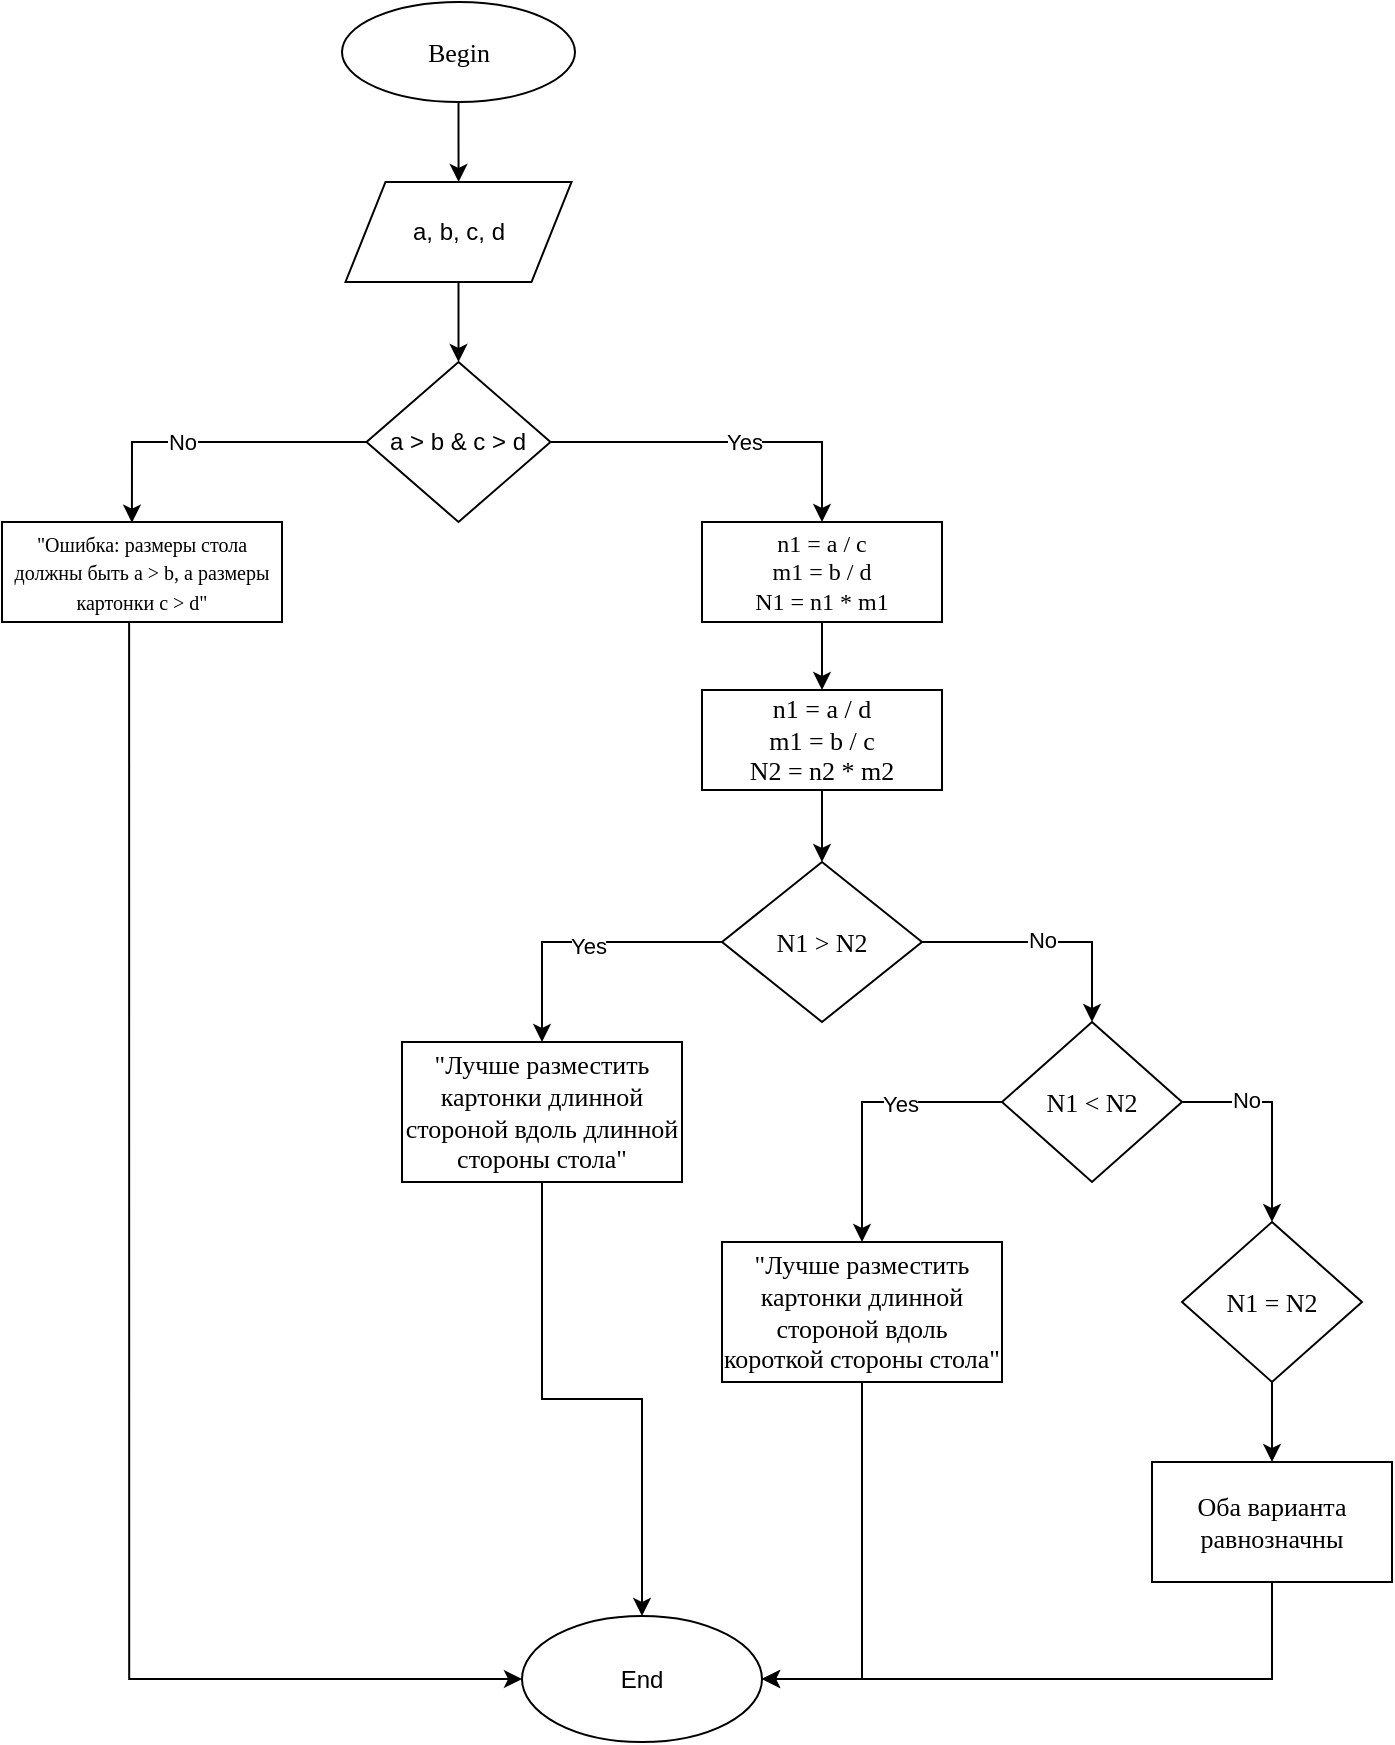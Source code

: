 <mxfile version="24.8.4">
  <diagram name="Страница — 1" id="T017fsJPNhUzcpo0UkNv">
    <mxGraphModel dx="1434" dy="780" grid="1" gridSize="10" guides="1" tooltips="1" connect="1" arrows="1" fold="1" page="1" pageScale="1" pageWidth="583" pageHeight="827" math="0" shadow="0">
      <root>
        <mxCell id="0" />
        <mxCell id="1" parent="0" />
        <mxCell id="GLSh_lP_LO2hRpxLr49b-1" style="edgeStyle=orthogonalEdgeStyle;rounded=0;orthogonalLoop=1;jettySize=auto;html=1;" edge="1" parent="1" source="GLSh_lP_LO2hRpxLr49b-2" target="GLSh_lP_LO2hRpxLr49b-4">
          <mxGeometry relative="1" as="geometry" />
        </mxCell>
        <mxCell id="GLSh_lP_LO2hRpxLr49b-2" value="Begin" style="ellipse;whiteSpace=wrap;html=1;fontFamily=Times New Roman;fontColor=#000000;fontSize=13;" vertex="1" parent="1">
          <mxGeometry x="220" y="20" width="116.5" height="50" as="geometry" />
        </mxCell>
        <mxCell id="GLSh_lP_LO2hRpxLr49b-3" style="edgeStyle=orthogonalEdgeStyle;rounded=0;orthogonalLoop=1;jettySize=auto;html=1;exitX=0.5;exitY=1;exitDx=0;exitDy=0;" edge="1" parent="1" source="GLSh_lP_LO2hRpxLr49b-4" target="GLSh_lP_LO2hRpxLr49b-7">
          <mxGeometry relative="1" as="geometry" />
        </mxCell>
        <mxCell id="GLSh_lP_LO2hRpxLr49b-4" value="a, b, c, d" style="shape=parallelogram;perimeter=parallelogramPerimeter;whiteSpace=wrap;html=1;fixedSize=1;" vertex="1" parent="1">
          <mxGeometry x="221.75" y="110" width="113" height="50" as="geometry" />
        </mxCell>
        <mxCell id="GLSh_lP_LO2hRpxLr49b-5" style="edgeStyle=orthogonalEdgeStyle;rounded=0;orthogonalLoop=1;jettySize=auto;html=1;entryX=0.5;entryY=0;entryDx=0;entryDy=0;" edge="1" parent="1" source="GLSh_lP_LO2hRpxLr49b-7" target="GLSh_lP_LO2hRpxLr49b-11">
          <mxGeometry relative="1" as="geometry" />
        </mxCell>
        <mxCell id="GLSh_lP_LO2hRpxLr49b-6" value="Yes" style="edgeLabel;html=1;align=center;verticalAlign=middle;resizable=0;points=[];" vertex="1" connectable="0" parent="GLSh_lP_LO2hRpxLr49b-5">
          <mxGeometry x="0.1" relative="1" as="geometry">
            <mxPoint as="offset" />
          </mxGeometry>
        </mxCell>
        <mxCell id="GLSh_lP_LO2hRpxLr49b-7" value="a &amp;gt; b &amp;amp; c &amp;gt; d" style="rhombus;whiteSpace=wrap;html=1;" vertex="1" parent="1">
          <mxGeometry x="232.25" y="200" width="92" height="80" as="geometry" />
        </mxCell>
        <mxCell id="GLSh_lP_LO2hRpxLr49b-8" style="edgeStyle=orthogonalEdgeStyle;rounded=0;orthogonalLoop=1;jettySize=auto;html=1;entryX=0;entryY=0.5;entryDx=0;entryDy=0;exitX=0.454;exitY=1;exitDx=0;exitDy=0;exitPerimeter=0;" edge="1" parent="1" source="GLSh_lP_LO2hRpxLr49b-9" target="GLSh_lP_LO2hRpxLr49b-34">
          <mxGeometry relative="1" as="geometry" />
        </mxCell>
        <mxCell id="GLSh_lP_LO2hRpxLr49b-9" value="&lt;span style=&quot;text-align: start; white-space-collapse: preserve; background-color: rgb(255, 255, 255);&quot;&gt;&lt;font style=&quot;font-size: 10px;&quot; face=&quot;Times New Roman&quot;&gt;&quot;Ошибка: размеры стола должны быть a &amp;gt; b, а размеры картонки c &amp;gt; d&quot;&lt;/font&gt;&lt;/span&gt;" style="rounded=0;whiteSpace=wrap;html=1;" vertex="1" parent="1">
          <mxGeometry x="50" y="280" width="140" height="50" as="geometry" />
        </mxCell>
        <mxCell id="GLSh_lP_LO2hRpxLr49b-10" style="edgeStyle=orthogonalEdgeStyle;rounded=0;orthogonalLoop=1;jettySize=auto;html=1;" edge="1" parent="1" source="GLSh_lP_LO2hRpxLr49b-11" target="GLSh_lP_LO2hRpxLr49b-15">
          <mxGeometry relative="1" as="geometry" />
        </mxCell>
        <mxCell id="GLSh_lP_LO2hRpxLr49b-11" value="&lt;font style=&quot;font-size: 12px;&quot; face=&quot;Times New Roman&quot;&gt;n1 = a / c&lt;/font&gt;&lt;div style=&quot;&quot;&gt;&lt;font style=&quot;font-size: 12px;&quot; face=&quot;dbqERhXnwNJHvy-pUjwD&quot;&gt;m1 = b / d&lt;/font&gt;&lt;/div&gt;&lt;div style=&quot;&quot;&gt;&lt;font style=&quot;font-size: 12px;&quot; face=&quot;dbqERhXnwNJHvy-pUjwD&quot;&gt;N1 = n1 * m1&lt;/font&gt;&lt;/div&gt;" style="rounded=0;whiteSpace=wrap;html=1;" vertex="1" parent="1">
          <mxGeometry x="400" y="280" width="120" height="50" as="geometry" />
        </mxCell>
        <mxCell id="GLSh_lP_LO2hRpxLr49b-12" style="edgeStyle=orthogonalEdgeStyle;rounded=0;orthogonalLoop=1;jettySize=auto;html=1;entryX=0.464;entryY=0.007;entryDx=0;entryDy=0;entryPerimeter=0;" edge="1" parent="1" source="GLSh_lP_LO2hRpxLr49b-7" target="GLSh_lP_LO2hRpxLr49b-9">
          <mxGeometry relative="1" as="geometry" />
        </mxCell>
        <mxCell id="GLSh_lP_LO2hRpxLr49b-13" value="No" style="edgeLabel;html=1;align=center;verticalAlign=middle;resizable=0;points=[];" vertex="1" connectable="0" parent="GLSh_lP_LO2hRpxLr49b-12">
          <mxGeometry x="0.171" relative="1" as="geometry">
            <mxPoint as="offset" />
          </mxGeometry>
        </mxCell>
        <mxCell id="GLSh_lP_LO2hRpxLr49b-14" style="edgeStyle=orthogonalEdgeStyle;rounded=0;orthogonalLoop=1;jettySize=auto;html=1;" edge="1" parent="1" source="GLSh_lP_LO2hRpxLr49b-15" target="GLSh_lP_LO2hRpxLr49b-20">
          <mxGeometry relative="1" as="geometry" />
        </mxCell>
        <mxCell id="GLSh_lP_LO2hRpxLr49b-15" value="&lt;span style=&quot;font-family: &amp;quot;Times New Roman&amp;quot;; font-size: 13px;&quot;&gt;n1 = a / d&lt;/span&gt;&lt;div style=&quot;font-family: &amp;quot;Times New Roman&amp;quot;; font-size: 13px;&quot;&gt;m1 = b / c&lt;/div&gt;&lt;div style=&quot;font-family: &amp;quot;Times New Roman&amp;quot;; font-size: 13px;&quot;&gt;N2 = n2 * m2&lt;/div&gt;" style="rounded=0;whiteSpace=wrap;html=1;" vertex="1" parent="1">
          <mxGeometry x="400" y="364" width="120" height="50" as="geometry" />
        </mxCell>
        <mxCell id="GLSh_lP_LO2hRpxLr49b-16" style="edgeStyle=orthogonalEdgeStyle;rounded=0;orthogonalLoop=1;jettySize=auto;html=1;" edge="1" parent="1" source="GLSh_lP_LO2hRpxLr49b-20" target="GLSh_lP_LO2hRpxLr49b-22">
          <mxGeometry relative="1" as="geometry" />
        </mxCell>
        <mxCell id="GLSh_lP_LO2hRpxLr49b-17" value="Yes" style="edgeLabel;html=1;align=center;verticalAlign=middle;resizable=0;points=[];" vertex="1" connectable="0" parent="GLSh_lP_LO2hRpxLr49b-16">
          <mxGeometry x="-0.039" y="2" relative="1" as="geometry">
            <mxPoint as="offset" />
          </mxGeometry>
        </mxCell>
        <mxCell id="GLSh_lP_LO2hRpxLr49b-18" style="edgeStyle=orthogonalEdgeStyle;rounded=0;orthogonalLoop=1;jettySize=auto;html=1;entryX=0.5;entryY=0;entryDx=0;entryDy=0;" edge="1" parent="1" source="GLSh_lP_LO2hRpxLr49b-20" target="GLSh_lP_LO2hRpxLr49b-27">
          <mxGeometry relative="1" as="geometry" />
        </mxCell>
        <mxCell id="GLSh_lP_LO2hRpxLr49b-19" value="No" style="edgeLabel;html=1;align=center;verticalAlign=middle;resizable=0;points=[];" vertex="1" connectable="0" parent="GLSh_lP_LO2hRpxLr49b-18">
          <mxGeometry x="-0.038" y="1" relative="1" as="geometry">
            <mxPoint as="offset" />
          </mxGeometry>
        </mxCell>
        <mxCell id="GLSh_lP_LO2hRpxLr49b-20" value="N1 &amp;gt; N2" style="rhombus;whiteSpace=wrap;html=1;fontFamily=Times New Roman;fontColor=#000000;fontSize=13;" vertex="1" parent="1">
          <mxGeometry x="410" y="450" width="100" height="80" as="geometry" />
        </mxCell>
        <mxCell id="GLSh_lP_LO2hRpxLr49b-21" style="edgeStyle=orthogonalEdgeStyle;rounded=0;orthogonalLoop=1;jettySize=auto;html=1;entryX=0.5;entryY=0;entryDx=0;entryDy=0;" edge="1" parent="1" source="GLSh_lP_LO2hRpxLr49b-22" target="GLSh_lP_LO2hRpxLr49b-34">
          <mxGeometry relative="1" as="geometry" />
        </mxCell>
        <mxCell id="GLSh_lP_LO2hRpxLr49b-22" value="&lt;span style=&quot;text-align: left; font-size: 13px;&quot;&gt;&lt;font style=&quot;font-size: 13px;&quot;&gt;&quot;Лучше разместить картонки длинной стороной вдоль длинной стороны стола&quot;&lt;/font&gt;&lt;/span&gt;" style="rounded=0;whiteSpace=wrap;html=1;fontFamily=Times New Roman;fontColor=#000000;fontSize=13;" vertex="1" parent="1">
          <mxGeometry x="250" y="540" width="140" height="70" as="geometry" />
        </mxCell>
        <mxCell id="GLSh_lP_LO2hRpxLr49b-23" style="edgeStyle=orthogonalEdgeStyle;rounded=0;orthogonalLoop=1;jettySize=auto;html=1;entryX=0.5;entryY=0;entryDx=0;entryDy=0;exitX=0;exitY=0.5;exitDx=0;exitDy=0;" edge="1" parent="1" source="GLSh_lP_LO2hRpxLr49b-27" target="GLSh_lP_LO2hRpxLr49b-29">
          <mxGeometry relative="1" as="geometry" />
        </mxCell>
        <mxCell id="GLSh_lP_LO2hRpxLr49b-24" value="Yes" style="edgeLabel;html=1;align=center;verticalAlign=middle;resizable=0;points=[];" vertex="1" connectable="0" parent="GLSh_lP_LO2hRpxLr49b-23">
          <mxGeometry x="-0.267" y="1" relative="1" as="geometry">
            <mxPoint as="offset" />
          </mxGeometry>
        </mxCell>
        <mxCell id="GLSh_lP_LO2hRpxLr49b-25" style="edgeStyle=orthogonalEdgeStyle;rounded=0;orthogonalLoop=1;jettySize=auto;html=1;entryX=0.5;entryY=0;entryDx=0;entryDy=0;exitX=1;exitY=0.5;exitDx=0;exitDy=0;" edge="1" parent="1" source="GLSh_lP_LO2hRpxLr49b-27" target="GLSh_lP_LO2hRpxLr49b-31">
          <mxGeometry relative="1" as="geometry" />
        </mxCell>
        <mxCell id="GLSh_lP_LO2hRpxLr49b-26" value="No" style="edgeLabel;html=1;align=center;verticalAlign=middle;resizable=0;points=[];" vertex="1" connectable="0" parent="GLSh_lP_LO2hRpxLr49b-25">
          <mxGeometry x="-0.393" y="1" relative="1" as="geometry">
            <mxPoint as="offset" />
          </mxGeometry>
        </mxCell>
        <mxCell id="GLSh_lP_LO2hRpxLr49b-27" value="N1 &amp;lt; N2" style="rhombus;whiteSpace=wrap;html=1;fontFamily=Times New Roman;fontColor=#000000;fontSize=13;" vertex="1" parent="1">
          <mxGeometry x="550" y="530" width="90" height="80" as="geometry" />
        </mxCell>
        <mxCell id="GLSh_lP_LO2hRpxLr49b-28" style="edgeStyle=orthogonalEdgeStyle;rounded=0;orthogonalLoop=1;jettySize=auto;html=1;entryX=1;entryY=0.5;entryDx=0;entryDy=0;" edge="1" parent="1" source="GLSh_lP_LO2hRpxLr49b-29" target="GLSh_lP_LO2hRpxLr49b-34">
          <mxGeometry relative="1" as="geometry" />
        </mxCell>
        <mxCell id="GLSh_lP_LO2hRpxLr49b-29" value="&lt;span style=&quot;text-align: left; font-size: 13px;&quot;&gt;&lt;font style=&quot;font-size: 13px;&quot;&gt;&quot;Лучше разместить картонки длинной стороной вдоль короткой стороны стола&quot;&lt;/font&gt;&lt;/span&gt;" style="rounded=0;whiteSpace=wrap;html=1;fontFamily=Times New Roman;fontColor=#000000;fontSize=13;" vertex="1" parent="1">
          <mxGeometry x="410" y="640" width="140" height="70" as="geometry" />
        </mxCell>
        <mxCell id="GLSh_lP_LO2hRpxLr49b-30" style="edgeStyle=orthogonalEdgeStyle;rounded=0;orthogonalLoop=1;jettySize=auto;html=1;" edge="1" parent="1" source="GLSh_lP_LO2hRpxLr49b-31" target="GLSh_lP_LO2hRpxLr49b-33">
          <mxGeometry relative="1" as="geometry" />
        </mxCell>
        <mxCell id="GLSh_lP_LO2hRpxLr49b-31" value="N1 = N2" style="rhombus;whiteSpace=wrap;html=1;fontFamily=Times New Roman;fontColor=#000000;fontSize=13;" vertex="1" parent="1">
          <mxGeometry x="640" y="630" width="90" height="80" as="geometry" />
        </mxCell>
        <mxCell id="GLSh_lP_LO2hRpxLr49b-32" style="edgeStyle=orthogonalEdgeStyle;rounded=0;orthogonalLoop=1;jettySize=auto;html=1;entryX=1;entryY=0.5;entryDx=0;entryDy=0;exitX=0.5;exitY=1;exitDx=0;exitDy=0;" edge="1" parent="1" source="GLSh_lP_LO2hRpxLr49b-33" target="GLSh_lP_LO2hRpxLr49b-34">
          <mxGeometry relative="1" as="geometry" />
        </mxCell>
        <mxCell id="GLSh_lP_LO2hRpxLr49b-33" value="Оба варианта равнозначны" style="rounded=0;whiteSpace=wrap;html=1;fontFamily=Times New Roman;fontColor=#000000;fontSize=13;" vertex="1" parent="1">
          <mxGeometry x="625" y="750" width="120" height="60" as="geometry" />
        </mxCell>
        <mxCell id="GLSh_lP_LO2hRpxLr49b-34" value="End" style="ellipse;whiteSpace=wrap;html=1;" vertex="1" parent="1">
          <mxGeometry x="310" y="827" width="120" height="63" as="geometry" />
        </mxCell>
      </root>
    </mxGraphModel>
  </diagram>
</mxfile>
